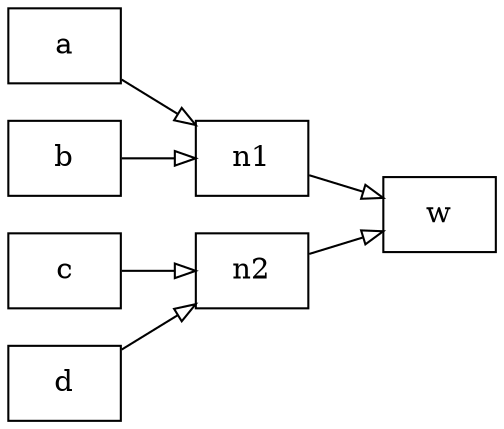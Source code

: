 digraph {
splines=polyline
rankdir="LR";

a[shape=box];
b[shape=box];
c[shape=box];
d[shape=box];
n1[shape=box];
n2[shape=box];
w[shape=box];

edge [
arrowhead=onormal
];

a -> n1;
b -> n1;

c -> n2;
d -> n2;

n2 -> w;
n1 -> w;
}
